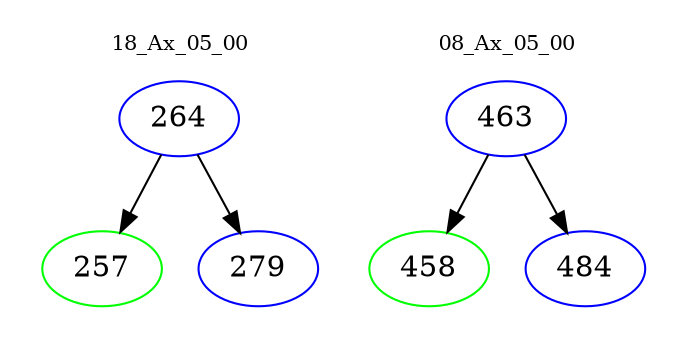 digraph{
subgraph cluster_0 {
color = white
label = "18_Ax_05_00";
fontsize=10;
T0_264 [label="264", color="blue"]
T0_264 -> T0_257 [color="black"]
T0_257 [label="257", color="green"]
T0_264 -> T0_279 [color="black"]
T0_279 [label="279", color="blue"]
}
subgraph cluster_1 {
color = white
label = "08_Ax_05_00";
fontsize=10;
T1_463 [label="463", color="blue"]
T1_463 -> T1_458 [color="black"]
T1_458 [label="458", color="green"]
T1_463 -> T1_484 [color="black"]
T1_484 [label="484", color="blue"]
}
}
